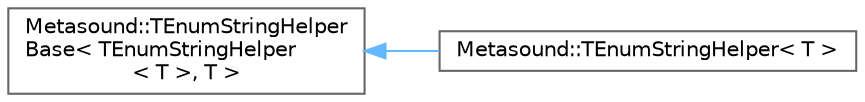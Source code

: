 digraph "Graphical Class Hierarchy"
{
 // INTERACTIVE_SVG=YES
 // LATEX_PDF_SIZE
  bgcolor="transparent";
  edge [fontname=Helvetica,fontsize=10,labelfontname=Helvetica,labelfontsize=10];
  node [fontname=Helvetica,fontsize=10,shape=box,height=0.2,width=0.4];
  rankdir="LR";
  Node0 [id="Node000000",label="Metasound::TEnumStringHelper\lBase\< TEnumStringHelper\l\< T \>, T \>",height=0.2,width=0.4,color="grey40", fillcolor="white", style="filled",URL="$d1/d18/structMetasound_1_1TEnumStringHelperBase.html",tooltip=" "];
  Node0 -> Node1 [id="edge5912_Node000000_Node000001",dir="back",color="steelblue1",style="solid",tooltip=" "];
  Node1 [id="Node000001",label="Metasound::TEnumStringHelper\< T \>",height=0.2,width=0.4,color="grey40", fillcolor="white", style="filled",URL="$da/dfd/structMetasound_1_1TEnumStringHelper.html",tooltip="Metasound Enum String Helper."];
}
